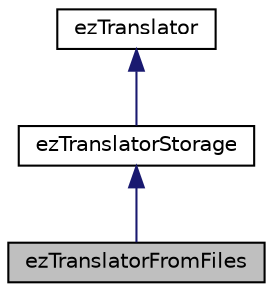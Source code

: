 digraph "ezTranslatorFromFiles"
{
 // LATEX_PDF_SIZE
  edge [fontname="Helvetica",fontsize="10",labelfontname="Helvetica",labelfontsize="10"];
  node [fontname="Helvetica",fontsize="10",shape=record];
  Node1 [label="ezTranslatorFromFiles",height=0.2,width=0.4,color="black", fillcolor="grey75", style="filled", fontcolor="black",tooltip="Loads translations from files. Each translator can have different search paths, but the files to be l..."];
  Node2 -> Node1 [dir="back",color="midnightblue",fontsize="10",style="solid",fontname="Helvetica"];
  Node2 [label="ezTranslatorStorage",height=0.2,width=0.4,color="black", fillcolor="white", style="filled",URL="$d3/dd8/classez_translator_storage.htm",tooltip="Can store translated strings and all translation requests will come from that storage...."];
  Node3 -> Node2 [dir="back",color="midnightblue",fontsize="10",style="solid",fontname="Helvetica"];
  Node3 [label="ezTranslator",height=0.2,width=0.4,color="black", fillcolor="white", style="filled",URL="$da/d40/classez_translator.htm",tooltip="Base class to translate one string into another."];
}
